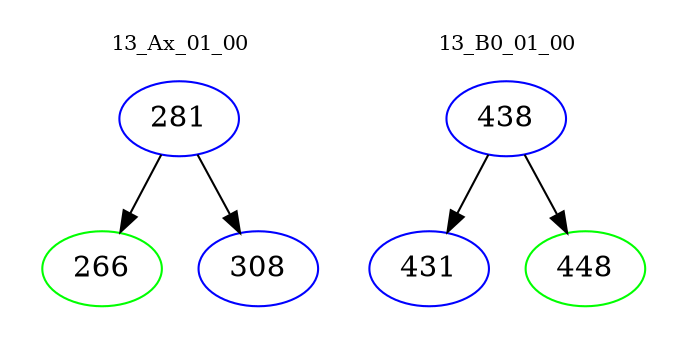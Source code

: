 digraph{
subgraph cluster_0 {
color = white
label = "13_Ax_01_00";
fontsize=10;
T0_281 [label="281", color="blue"]
T0_281 -> T0_266 [color="black"]
T0_266 [label="266", color="green"]
T0_281 -> T0_308 [color="black"]
T0_308 [label="308", color="blue"]
}
subgraph cluster_1 {
color = white
label = "13_B0_01_00";
fontsize=10;
T1_438 [label="438", color="blue"]
T1_438 -> T1_431 [color="black"]
T1_431 [label="431", color="blue"]
T1_438 -> T1_448 [color="black"]
T1_448 [label="448", color="green"]
}
}

